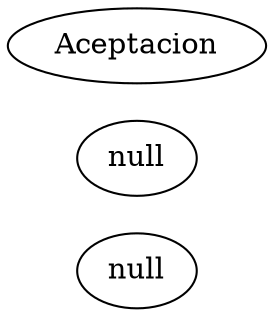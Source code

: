 digraph matriz{ 
 rankdir=LR; 
node0 [label="null",height=0.5];

node1 [label="null",height=0.5];

node2 [label="Aceptacion",height=0.5];
}